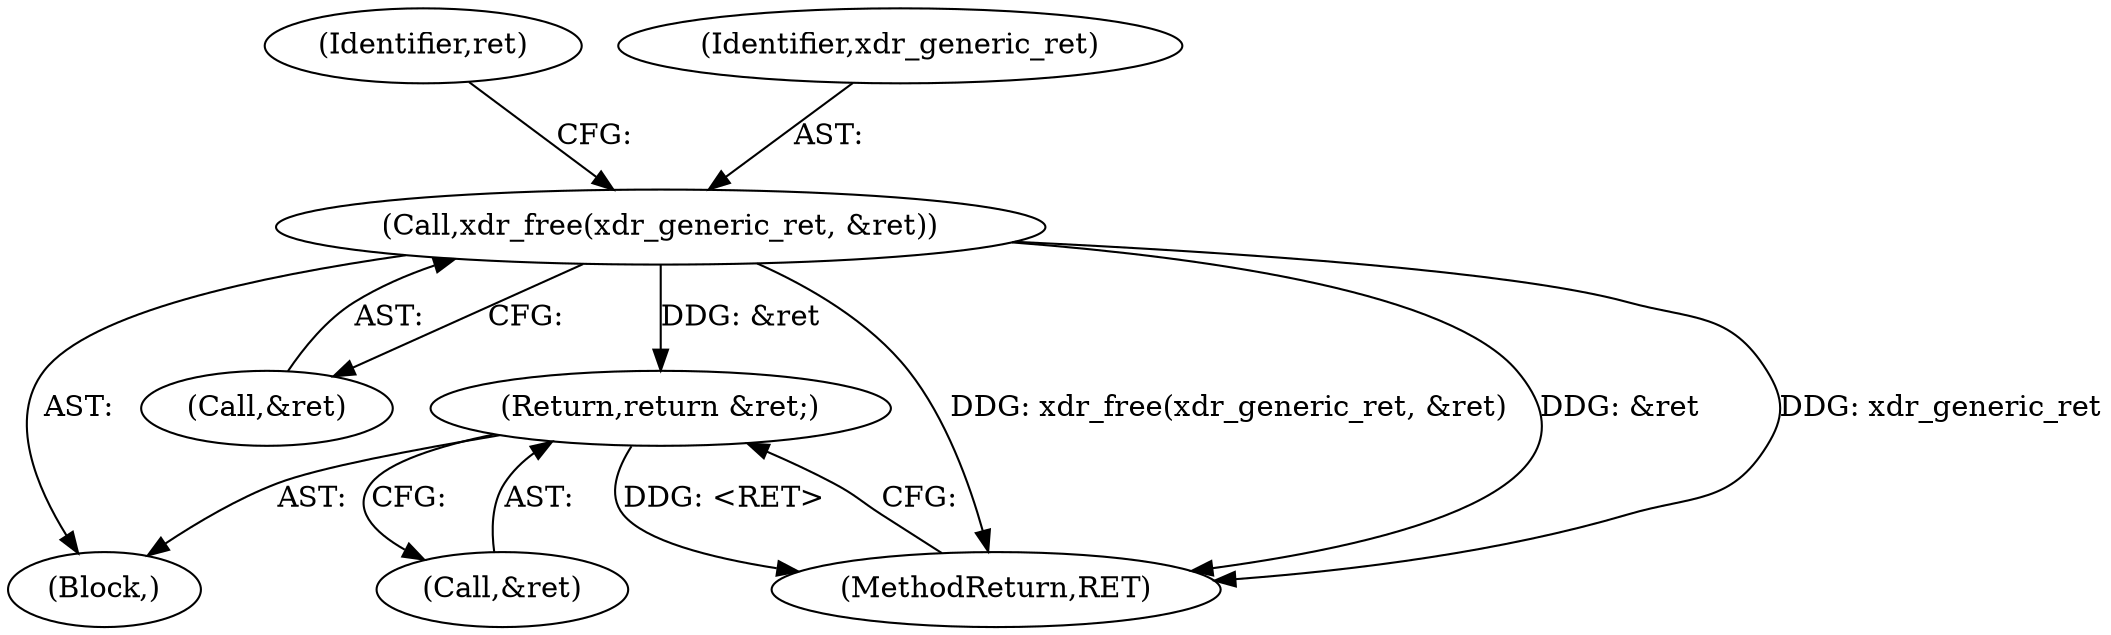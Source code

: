digraph "0_krb5_83ed75feba32e46f736fcce0d96a0445f29b96c2_21@API" {
"1000120" [label="(Call,xdr_free(xdr_generic_ret, &ret))"];
"1000291" [label="(Return,return &ret;)"];
"1000292" [label="(Call,&ret)"];
"1000122" [label="(Call,&ret)"];
"1000127" [label="(Identifier,ret)"];
"1000291" [label="(Return,return &ret;)"];
"1000120" [label="(Call,xdr_free(xdr_generic_ret, &ret))"];
"1000121" [label="(Identifier,xdr_generic_ret)"];
"1000294" [label="(MethodReturn,RET)"];
"1000103" [label="(Block,)"];
"1000120" -> "1000103"  [label="AST: "];
"1000120" -> "1000122"  [label="CFG: "];
"1000121" -> "1000120"  [label="AST: "];
"1000122" -> "1000120"  [label="AST: "];
"1000127" -> "1000120"  [label="CFG: "];
"1000120" -> "1000294"  [label="DDG: xdr_generic_ret"];
"1000120" -> "1000294"  [label="DDG: xdr_free(xdr_generic_ret, &ret)"];
"1000120" -> "1000294"  [label="DDG: &ret"];
"1000120" -> "1000291"  [label="DDG: &ret"];
"1000291" -> "1000103"  [label="AST: "];
"1000291" -> "1000292"  [label="CFG: "];
"1000292" -> "1000291"  [label="AST: "];
"1000294" -> "1000291"  [label="CFG: "];
"1000291" -> "1000294"  [label="DDG: <RET>"];
}
